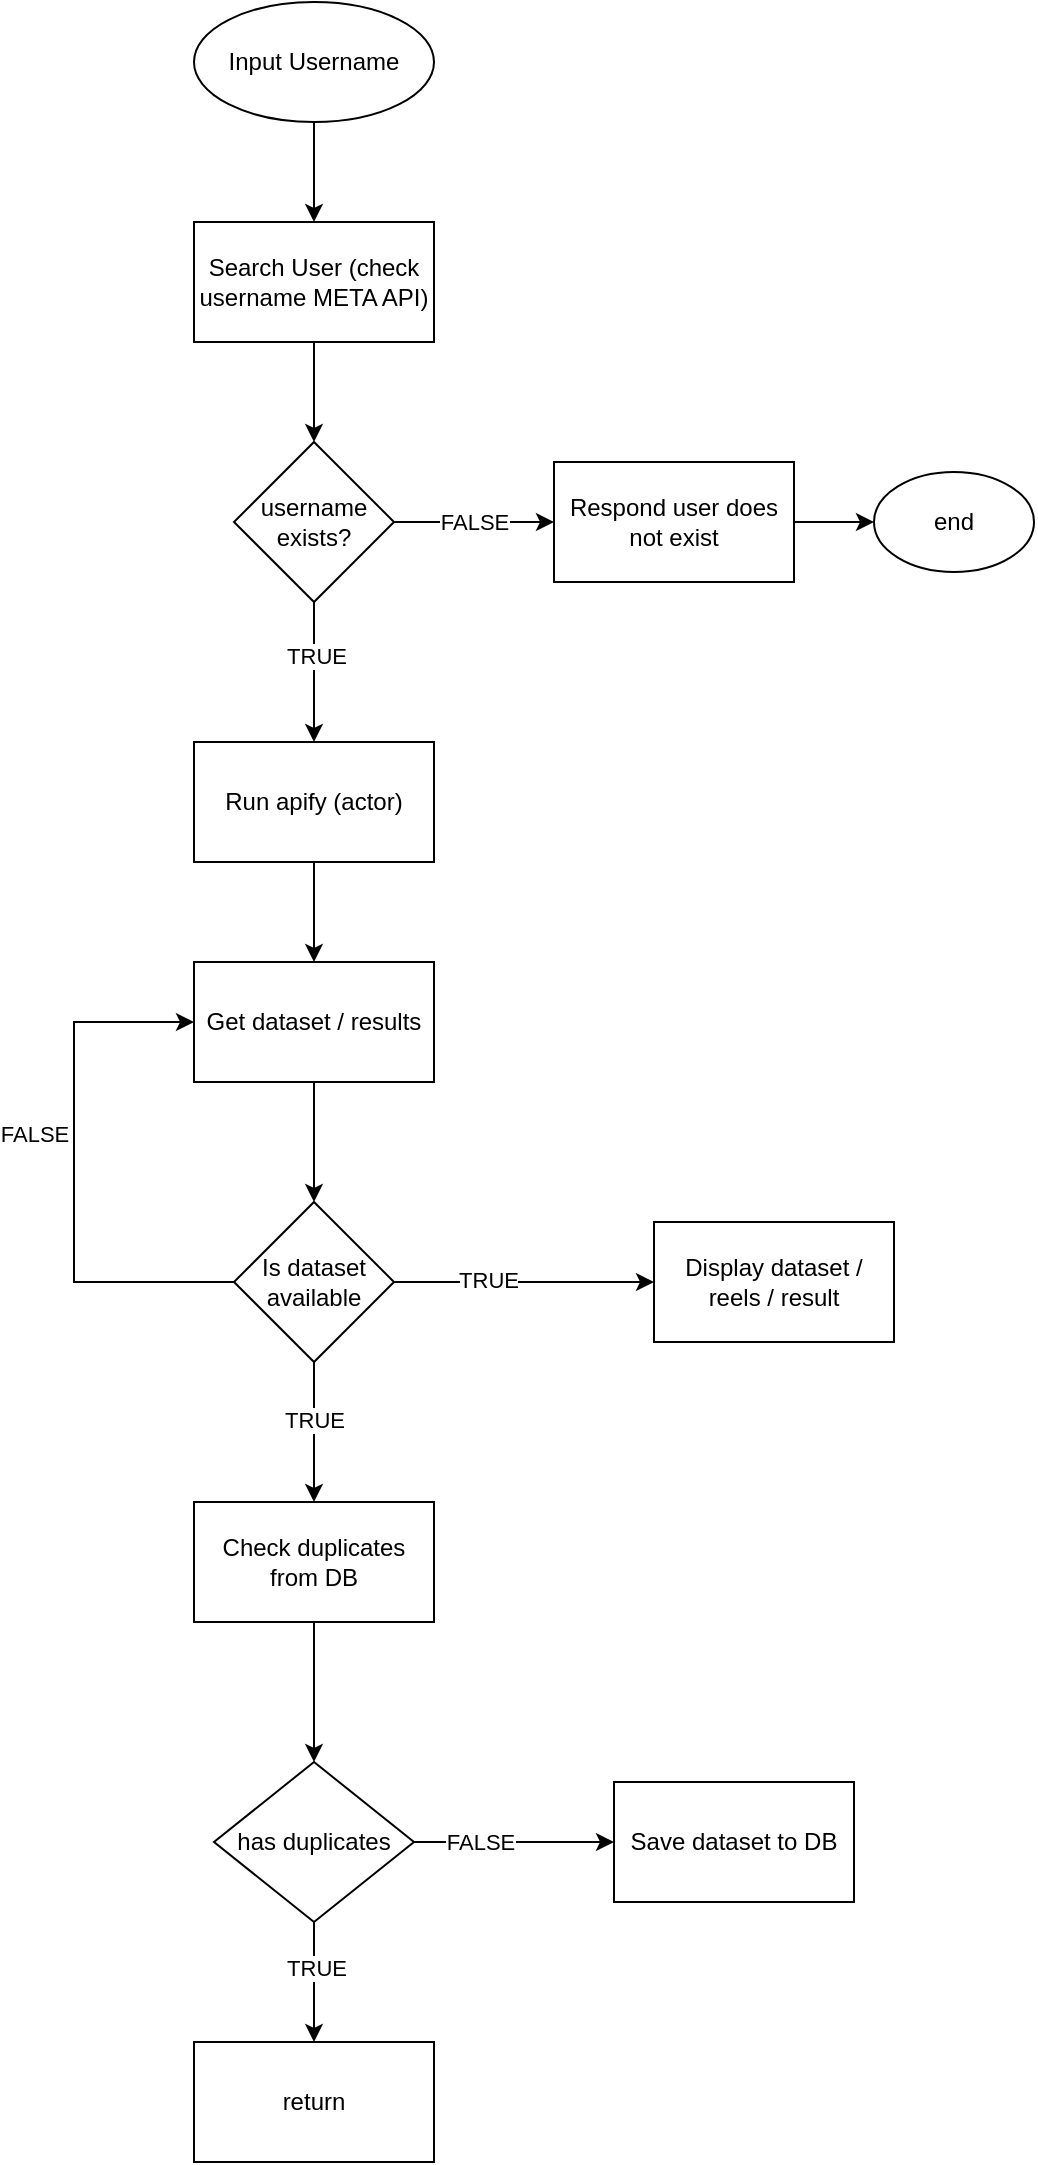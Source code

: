 <mxfile version="26.2.14">
  <diagram name="Page-1" id="h61SVVntLW2SpJuhT1aK">
    <mxGraphModel dx="1678" dy="895" grid="1" gridSize="10" guides="1" tooltips="1" connect="1" arrows="1" fold="1" page="1" pageScale="1" pageWidth="2000" pageHeight="2000" math="0" shadow="0">
      <root>
        <mxCell id="0" />
        <mxCell id="1" parent="0" />
        <mxCell id="_Dbv0V_0b71Nu5GrJvEi-3" value="" style="edgeStyle=orthogonalEdgeStyle;rounded=0;orthogonalLoop=1;jettySize=auto;html=1;" parent="1" source="_Dbv0V_0b71Nu5GrJvEi-1" target="_Dbv0V_0b71Nu5GrJvEi-2" edge="1">
          <mxGeometry relative="1" as="geometry" />
        </mxCell>
        <mxCell id="_Dbv0V_0b71Nu5GrJvEi-1" value="Input Username" style="ellipse;whiteSpace=wrap;html=1;" parent="1" vertex="1">
          <mxGeometry x="600" y="150" width="120" height="60" as="geometry" />
        </mxCell>
        <mxCell id="_Dbv0V_0b71Nu5GrJvEi-5" value="" style="edgeStyle=orthogonalEdgeStyle;rounded=0;orthogonalLoop=1;jettySize=auto;html=1;" parent="1" source="_Dbv0V_0b71Nu5GrJvEi-2" target="_Dbv0V_0b71Nu5GrJvEi-4" edge="1">
          <mxGeometry relative="1" as="geometry" />
        </mxCell>
        <mxCell id="_Dbv0V_0b71Nu5GrJvEi-2" value="Search User (check username META API)" style="whiteSpace=wrap;html=1;" parent="1" vertex="1">
          <mxGeometry x="600" y="260" width="120" height="60" as="geometry" />
        </mxCell>
        <mxCell id="_Dbv0V_0b71Nu5GrJvEi-7" value="FALSE" style="edgeStyle=orthogonalEdgeStyle;rounded=0;orthogonalLoop=1;jettySize=auto;html=1;" parent="1" source="_Dbv0V_0b71Nu5GrJvEi-4" target="_Dbv0V_0b71Nu5GrJvEi-6" edge="1">
          <mxGeometry relative="1" as="geometry" />
        </mxCell>
        <mxCell id="_Dbv0V_0b71Nu5GrJvEi-13" value="" style="edgeStyle=orthogonalEdgeStyle;rounded=0;orthogonalLoop=1;jettySize=auto;html=1;" parent="1" source="_Dbv0V_0b71Nu5GrJvEi-4" target="_Dbv0V_0b71Nu5GrJvEi-12" edge="1">
          <mxGeometry relative="1" as="geometry" />
        </mxCell>
        <mxCell id="_Dbv0V_0b71Nu5GrJvEi-14" value="TRUE" style="edgeLabel;html=1;align=center;verticalAlign=middle;resizable=0;points=[];" parent="_Dbv0V_0b71Nu5GrJvEi-13" vertex="1" connectable="0">
          <mxGeometry x="-0.222" y="1" relative="1" as="geometry">
            <mxPoint as="offset" />
          </mxGeometry>
        </mxCell>
        <mxCell id="_Dbv0V_0b71Nu5GrJvEi-4" value="username exists?" style="rhombus;whiteSpace=wrap;html=1;" parent="1" vertex="1">
          <mxGeometry x="620" y="370" width="80" height="80" as="geometry" />
        </mxCell>
        <mxCell id="_Dbv0V_0b71Nu5GrJvEi-11" value="" style="edgeStyle=orthogonalEdgeStyle;rounded=0;orthogonalLoop=1;jettySize=auto;html=1;" parent="1" source="_Dbv0V_0b71Nu5GrJvEi-6" target="_Dbv0V_0b71Nu5GrJvEi-10" edge="1">
          <mxGeometry relative="1" as="geometry" />
        </mxCell>
        <mxCell id="_Dbv0V_0b71Nu5GrJvEi-6" value="Respond user does not exist" style="whiteSpace=wrap;html=1;" parent="1" vertex="1">
          <mxGeometry x="780" y="380" width="120" height="60" as="geometry" />
        </mxCell>
        <mxCell id="_Dbv0V_0b71Nu5GrJvEi-10" value="end" style="ellipse;whiteSpace=wrap;html=1;" parent="1" vertex="1">
          <mxGeometry x="940" y="385" width="80" height="50" as="geometry" />
        </mxCell>
        <mxCell id="_Dbv0V_0b71Nu5GrJvEi-21" value="" style="edgeStyle=orthogonalEdgeStyle;rounded=0;orthogonalLoop=1;jettySize=auto;html=1;" parent="1" source="_Dbv0V_0b71Nu5GrJvEi-12" target="_Dbv0V_0b71Nu5GrJvEi-15" edge="1">
          <mxGeometry relative="1" as="geometry" />
        </mxCell>
        <mxCell id="_Dbv0V_0b71Nu5GrJvEi-12" value="Run apify (actor)" style="whiteSpace=wrap;html=1;" parent="1" vertex="1">
          <mxGeometry x="600" y="520" width="120" height="60" as="geometry" />
        </mxCell>
        <mxCell id="Ycl4GxUiq36-YD5LlwCj-3" style="edgeStyle=orthogonalEdgeStyle;rounded=0;orthogonalLoop=1;jettySize=auto;html=1;entryX=0.5;entryY=0;entryDx=0;entryDy=0;" edge="1" parent="1" source="_Dbv0V_0b71Nu5GrJvEi-15" target="_Dbv0V_0b71Nu5GrJvEi-19">
          <mxGeometry relative="1" as="geometry" />
        </mxCell>
        <mxCell id="_Dbv0V_0b71Nu5GrJvEi-15" value="Get dataset / results" style="whiteSpace=wrap;html=1;" parent="1" vertex="1">
          <mxGeometry x="600" y="630" width="120" height="60" as="geometry" />
        </mxCell>
        <mxCell id="_Dbv0V_0b71Nu5GrJvEi-23" style="edgeStyle=orthogonalEdgeStyle;rounded=0;orthogonalLoop=1;jettySize=auto;html=1;" parent="1" source="_Dbv0V_0b71Nu5GrJvEi-19" target="_Dbv0V_0b71Nu5GrJvEi-15" edge="1">
          <mxGeometry relative="1" as="geometry">
            <Array as="points">
              <mxPoint x="540" y="790" />
              <mxPoint x="540" y="660" />
            </Array>
            <mxPoint x="770" y="680" as="targetPoint" />
          </mxGeometry>
        </mxCell>
        <mxCell id="_Dbv0V_0b71Nu5GrJvEi-24" value="FALSE" style="edgeLabel;html=1;align=center;verticalAlign=middle;resizable=0;points=[];" parent="_Dbv0V_0b71Nu5GrJvEi-23" vertex="1" connectable="0">
          <mxGeometry x="0.202" y="1" relative="1" as="geometry">
            <mxPoint x="-19" y="8" as="offset" />
          </mxGeometry>
        </mxCell>
        <mxCell id="_Dbv0V_0b71Nu5GrJvEi-26" value="" style="edgeStyle=orthogonalEdgeStyle;rounded=0;orthogonalLoop=1;jettySize=auto;html=1;" parent="1" source="_Dbv0V_0b71Nu5GrJvEi-19" target="_Dbv0V_0b71Nu5GrJvEi-25" edge="1">
          <mxGeometry relative="1" as="geometry" />
        </mxCell>
        <mxCell id="_Dbv0V_0b71Nu5GrJvEi-27" value="TRUE" style="edgeLabel;html=1;align=center;verticalAlign=middle;resizable=0;points=[];" parent="_Dbv0V_0b71Nu5GrJvEi-26" vertex="1" connectable="0">
          <mxGeometry x="-0.277" y="1" relative="1" as="geometry">
            <mxPoint as="offset" />
          </mxGeometry>
        </mxCell>
        <mxCell id="Ycl4GxUiq36-YD5LlwCj-5" value="" style="edgeStyle=orthogonalEdgeStyle;rounded=0;orthogonalLoop=1;jettySize=auto;html=1;" edge="1" parent="1" source="_Dbv0V_0b71Nu5GrJvEi-19" target="Ycl4GxUiq36-YD5LlwCj-4">
          <mxGeometry relative="1" as="geometry" />
        </mxCell>
        <mxCell id="Ycl4GxUiq36-YD5LlwCj-6" value="TRUE" style="edgeLabel;html=1;align=center;verticalAlign=middle;resizable=0;points=[];" vertex="1" connectable="0" parent="Ycl4GxUiq36-YD5LlwCj-5">
          <mxGeometry x="-0.178" relative="1" as="geometry">
            <mxPoint as="offset" />
          </mxGeometry>
        </mxCell>
        <mxCell id="_Dbv0V_0b71Nu5GrJvEi-19" value="Is dataset available" style="rhombus;whiteSpace=wrap;html=1;" parent="1" vertex="1">
          <mxGeometry x="620" y="750" width="80" height="80" as="geometry" />
        </mxCell>
        <mxCell id="_Dbv0V_0b71Nu5GrJvEi-25" value="Display dataset / reels / result" style="whiteSpace=wrap;html=1;" parent="1" vertex="1">
          <mxGeometry x="830" y="760" width="120" height="60" as="geometry" />
        </mxCell>
        <mxCell id="Ycl4GxUiq36-YD5LlwCj-10" value="" style="edgeStyle=orthogonalEdgeStyle;rounded=0;orthogonalLoop=1;jettySize=auto;html=1;" edge="1" parent="1" source="Ycl4GxUiq36-YD5LlwCj-4" target="Ycl4GxUiq36-YD5LlwCj-9">
          <mxGeometry relative="1" as="geometry" />
        </mxCell>
        <mxCell id="Ycl4GxUiq36-YD5LlwCj-4" value="Check duplicates from DB" style="whiteSpace=wrap;html=1;" vertex="1" parent="1">
          <mxGeometry x="600" y="900" width="120" height="60" as="geometry" />
        </mxCell>
        <mxCell id="Ycl4GxUiq36-YD5LlwCj-12" value="" style="edgeStyle=orthogonalEdgeStyle;rounded=0;orthogonalLoop=1;jettySize=auto;html=1;" edge="1" parent="1" source="Ycl4GxUiq36-YD5LlwCj-9" target="Ycl4GxUiq36-YD5LlwCj-11">
          <mxGeometry relative="1" as="geometry" />
        </mxCell>
        <mxCell id="Ycl4GxUiq36-YD5LlwCj-13" value="TRUE" style="edgeLabel;html=1;align=center;verticalAlign=middle;resizable=0;points=[];" vertex="1" connectable="0" parent="Ycl4GxUiq36-YD5LlwCj-12">
          <mxGeometry x="-0.226" y="1" relative="1" as="geometry">
            <mxPoint as="offset" />
          </mxGeometry>
        </mxCell>
        <mxCell id="Ycl4GxUiq36-YD5LlwCj-15" value="" style="edgeStyle=orthogonalEdgeStyle;rounded=0;orthogonalLoop=1;jettySize=auto;html=1;" edge="1" parent="1" source="Ycl4GxUiq36-YD5LlwCj-9" target="Ycl4GxUiq36-YD5LlwCj-14">
          <mxGeometry relative="1" as="geometry" />
        </mxCell>
        <mxCell id="Ycl4GxUiq36-YD5LlwCj-16" value="FALSE" style="edgeLabel;html=1;align=center;verticalAlign=middle;resizable=0;points=[];" vertex="1" connectable="0" parent="Ycl4GxUiq36-YD5LlwCj-15">
          <mxGeometry x="-0.355" relative="1" as="geometry">
            <mxPoint as="offset" />
          </mxGeometry>
        </mxCell>
        <mxCell id="Ycl4GxUiq36-YD5LlwCj-9" value="has duplicates" style="rhombus;whiteSpace=wrap;html=1;" vertex="1" parent="1">
          <mxGeometry x="610" y="1030" width="100" height="80" as="geometry" />
        </mxCell>
        <mxCell id="Ycl4GxUiq36-YD5LlwCj-11" value="return" style="whiteSpace=wrap;html=1;" vertex="1" parent="1">
          <mxGeometry x="600" y="1170" width="120" height="60" as="geometry" />
        </mxCell>
        <mxCell id="Ycl4GxUiq36-YD5LlwCj-14" value="Save dataset to DB" style="whiteSpace=wrap;html=1;" vertex="1" parent="1">
          <mxGeometry x="810" y="1040" width="120" height="60" as="geometry" />
        </mxCell>
      </root>
    </mxGraphModel>
  </diagram>
</mxfile>
